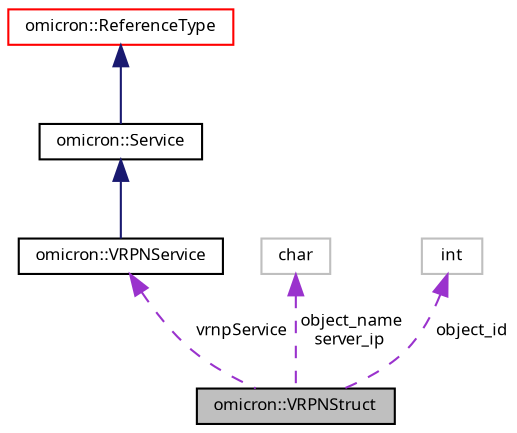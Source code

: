 digraph "omicron::VRPNStruct"
{
  bgcolor="transparent";
  edge [fontname="FreeSans.ttf",fontsize="8",labelfontname="FreeSans.ttf",labelfontsize="8"];
  node [fontname="FreeSans.ttf",fontsize="8",shape=record];
  Node1 [label="omicron::VRPNStruct",height=0.2,width=0.4,color="black", fillcolor="grey75", style="filled" fontcolor="black"];
  Node2 -> Node1 [dir="back",color="darkorchid3",fontsize="8",style="dashed",label=" vrnpService" ,fontname="FreeSans.ttf"];
  Node2 [label="omicron::VRPNService",height=0.2,width=0.4,color="black",URL="$classomicron_1_1_v_r_p_n_service.html"];
  Node3 -> Node2 [dir="back",color="midnightblue",fontsize="8",style="solid",fontname="FreeSans.ttf"];
  Node3 [label="omicron::Service",height=0.2,width=0.4,color="black",URL="$classomicron_1_1_service.html",tooltip="The base class for Services: a Service has code that is executed periodically (in the poll method) an..."];
  Node4 -> Node3 [dir="back",color="midnightblue",fontsize="8",style="solid",fontname="FreeSans.ttf"];
  Node4 [label="omicron::ReferenceType",height=0.2,width=0.4,color="red",URL="$classomicron_1_1_reference_type.html",tooltip="Implements a base class for reference-counted types. "];
  Node5 -> Node1 [dir="back",color="darkorchid3",fontsize="8",style="dashed",label=" object_name\nserver_ip" ,fontname="FreeSans.ttf"];
  Node5 [label="char",height=0.2,width=0.4,color="grey75"];
  Node6 -> Node1 [dir="back",color="darkorchid3",fontsize="8",style="dashed",label=" object_id" ,fontname="FreeSans.ttf"];
  Node6 [label="int",height=0.2,width=0.4,color="grey75"];
}

